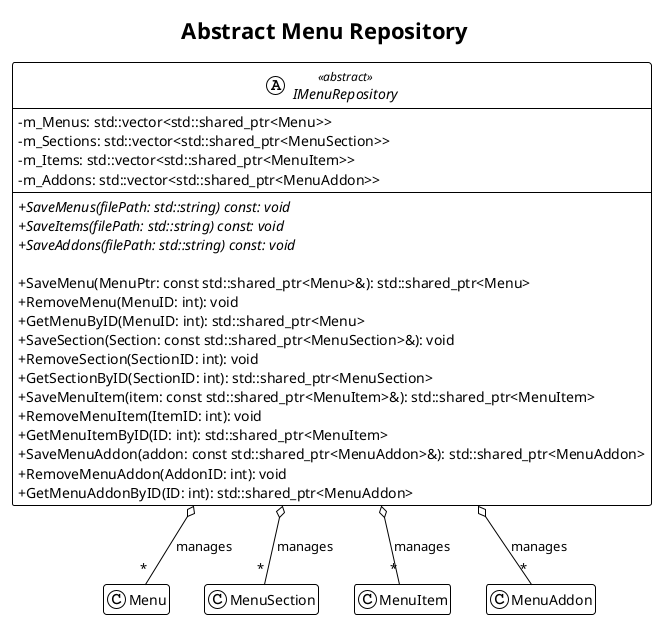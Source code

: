 @startuml
!theme plain
skinparam classAttributeIconSize 0
hide empty members
title Abstract Menu Repository

' --- Forward declarations for context ---
class Menu
class MenuSection
class MenuItem
class MenuAddon

' --- The Abstract Base Class for a Menu Repository ---
abstract class IMenuRepository <<abstract>> {
  ' --- Private Data Members (In-memory cache) ---
  - m_Menus: std::vector<std::shared_ptr<Menu>>
  - m_Sections: std::vector<std::shared_ptr<MenuSection>>
  - m_Items: std::vector<std::shared_ptr<MenuItem>>
  - m_Addons: std::vector<std::shared_ptr<MenuAddon>>
  --
  ' --- Pure Virtual Methods (Persistence Contract) ---
  + {abstract} SaveMenus(filePath: std::string) const: void
  + {abstract} SaveItems(filePath: std::string) const: void
  + {abstract} SaveAddons(filePath: std::string) const: void

  ' --- Concrete Public Methods (In-memory management) ---
  + SaveMenu(MenuPtr: const std::shared_ptr<Menu>&): std::shared_ptr<Menu>
  + RemoveMenu(MenuID: int): void
  + GetMenuByID(MenuID: int): std::shared_ptr<Menu>
  + SaveSection(Section: const std::shared_ptr<MenuSection>&): void
  + RemoveSection(SectionID: int): void
  + GetSectionByID(SectionID: int): std::shared_ptr<MenuSection>
  + SaveMenuItem(item: const std::shared_ptr<MenuItem>&): std::shared_ptr<MenuItem>
  + RemoveMenuItem(ItemID: int): void
  + GetMenuItemByID(ID: int): std::shared_ptr<MenuItem>
  + SaveMenuAddon(addon: const std::shared_ptr<MenuAddon>&): std::shared_ptr<MenuAddon>
  + RemoveMenuAddon(AddonID: int): void
  + GetMenuAddonByID(ID: int): std::shared_ptr<MenuAddon>
}

' --- Relationships ---

' Aggregation: The repository manages collections of these entities.
IMenuRepository o-- "*" Menu : manages
IMenuRepository o-- "*" MenuSection : manages
IMenuRepository o-- "*" MenuItem : manages
IMenuRepository o-- "*" MenuAddon : manages

@enduml